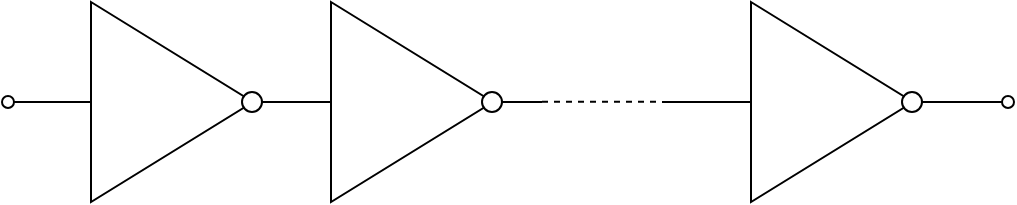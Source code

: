 <mxfile version="23.1.5" type="device">
  <diagram name="ページ1" id="39H1uIZzQWtCZ264xKXX">
    <mxGraphModel dx="1195" dy="697" grid="1" gridSize="10" guides="1" tooltips="1" connect="1" arrows="1" fold="1" page="1" pageScale="1" pageWidth="1169" pageHeight="827" math="1" shadow="0">
      <root>
        <mxCell id="0" />
        <mxCell id="1" parent="0" />
        <mxCell id="4zZAviONTW99D36KNYWT-3" value="" style="group" vertex="1" connectable="0" parent="1">
          <mxGeometry x="360" y="310" width="90" height="100" as="geometry" />
        </mxCell>
        <mxCell id="4zZAviONTW99D36KNYWT-1" value="" style="verticalLabelPosition=bottom;shadow=0;dashed=0;align=center;html=1;verticalAlign=top;shape=mxgraph.electrical.abstract.amplifier;" vertex="1" parent="4zZAviONTW99D36KNYWT-3">
          <mxGeometry width="90" height="100" as="geometry" />
        </mxCell>
        <mxCell id="4zZAviONTW99D36KNYWT-2" value="" style="ellipse;whiteSpace=wrap;html=1;aspect=fixed;" vertex="1" parent="4zZAviONTW99D36KNYWT-3">
          <mxGeometry x="80" y="45" width="10" height="10" as="geometry" />
        </mxCell>
        <mxCell id="4zZAviONTW99D36KNYWT-4" value="" style="group" vertex="1" connectable="0" parent="1">
          <mxGeometry x="480" y="310" width="90" height="100" as="geometry" />
        </mxCell>
        <mxCell id="4zZAviONTW99D36KNYWT-5" value="" style="verticalLabelPosition=bottom;shadow=0;dashed=0;align=center;html=1;verticalAlign=top;shape=mxgraph.electrical.abstract.amplifier;" vertex="1" parent="4zZAviONTW99D36KNYWT-4">
          <mxGeometry width="90" height="100" as="geometry" />
        </mxCell>
        <mxCell id="4zZAviONTW99D36KNYWT-12" style="edgeStyle=orthogonalEdgeStyle;rounded=0;orthogonalLoop=1;jettySize=auto;html=1;exitX=1;exitY=0.5;exitDx=0;exitDy=0;strokeColor=default;align=center;verticalAlign=middle;fontFamily=Helvetica;fontSize=11;fontColor=default;labelBackgroundColor=default;endArrow=none;endFill=0;" edge="1" parent="4zZAviONTW99D36KNYWT-4" source="4zZAviONTW99D36KNYWT-6">
          <mxGeometry relative="1" as="geometry">
            <mxPoint x="110" y="49.954" as="targetPoint" />
          </mxGeometry>
        </mxCell>
        <mxCell id="4zZAviONTW99D36KNYWT-6" value="" style="ellipse;whiteSpace=wrap;html=1;aspect=fixed;" vertex="1" parent="4zZAviONTW99D36KNYWT-4">
          <mxGeometry x="80" y="45" width="10" height="10" as="geometry" />
        </mxCell>
        <mxCell id="4zZAviONTW99D36KNYWT-7" value="" style="group" vertex="1" connectable="0" parent="1">
          <mxGeometry x="690" y="310" width="90" height="100" as="geometry" />
        </mxCell>
        <mxCell id="4zZAviONTW99D36KNYWT-14" style="edgeStyle=orthogonalEdgeStyle;rounded=0;orthogonalLoop=1;jettySize=auto;html=1;exitX=0;exitY=0.5;exitDx=0;exitDy=0;exitPerimeter=0;strokeColor=default;align=center;verticalAlign=middle;fontFamily=Helvetica;fontSize=11;fontColor=default;labelBackgroundColor=default;endArrow=none;endFill=0;" edge="1" parent="4zZAviONTW99D36KNYWT-7" source="4zZAviONTW99D36KNYWT-8">
          <mxGeometry relative="1" as="geometry">
            <mxPoint x="-40.0" y="49.954" as="targetPoint" />
          </mxGeometry>
        </mxCell>
        <mxCell id="4zZAviONTW99D36KNYWT-8" value="" style="verticalLabelPosition=bottom;shadow=0;dashed=0;align=center;html=1;verticalAlign=top;shape=mxgraph.electrical.abstract.amplifier;" vertex="1" parent="4zZAviONTW99D36KNYWT-7">
          <mxGeometry width="90" height="100" as="geometry" />
        </mxCell>
        <mxCell id="4zZAviONTW99D36KNYWT-9" value="" style="ellipse;whiteSpace=wrap;html=1;aspect=fixed;" vertex="1" parent="4zZAviONTW99D36KNYWT-7">
          <mxGeometry x="80" y="45" width="10" height="10" as="geometry" />
        </mxCell>
        <mxCell id="4zZAviONTW99D36KNYWT-10" style="edgeStyle=orthogonalEdgeStyle;rounded=0;orthogonalLoop=1;jettySize=auto;html=1;exitX=1;exitY=0.5;exitDx=0;exitDy=0;entryX=0;entryY=0.5;entryDx=0;entryDy=0;entryPerimeter=0;endArrow=none;endFill=0;" edge="1" parent="1" source="4zZAviONTW99D36KNYWT-2" target="4zZAviONTW99D36KNYWT-5">
          <mxGeometry relative="1" as="geometry" />
        </mxCell>
        <mxCell id="4zZAviONTW99D36KNYWT-13" value="" style="endArrow=none;dashed=1;html=1;rounded=0;strokeColor=default;align=center;verticalAlign=middle;fontFamily=Helvetica;fontSize=11;fontColor=default;labelBackgroundColor=default;edgeStyle=orthogonalEdgeStyle;" edge="1" parent="1">
          <mxGeometry width="50" height="50" relative="1" as="geometry">
            <mxPoint x="590" y="359.89" as="sourcePoint" />
            <mxPoint x="650" y="359.89" as="targetPoint" />
          </mxGeometry>
        </mxCell>
        <mxCell id="4zZAviONTW99D36KNYWT-15" value="" style="verticalLabelPosition=bottom;shadow=0;dashed=0;align=center;html=1;verticalAlign=top;strokeWidth=1;shape=ellipse;perimeter=ellipsePerimeter;fontFamily=Helvetica;fontSize=11;fontColor=default;aspect=fixed;labelBackgroundColor=default;" vertex="1" parent="1">
          <mxGeometry x="320" y="357.0" width="6" height="6" as="geometry" />
        </mxCell>
        <mxCell id="4zZAviONTW99D36KNYWT-16" value="" style="verticalLabelPosition=bottom;shadow=0;dashed=0;align=center;html=1;verticalAlign=top;strokeWidth=1;shape=ellipse;perimeter=ellipsePerimeter;fontFamily=Helvetica;fontSize=11;fontColor=default;aspect=fixed;labelBackgroundColor=default;" vertex="1" parent="1">
          <mxGeometry x="820" y="357.0" width="6" height="6" as="geometry" />
        </mxCell>
        <mxCell id="4zZAviONTW99D36KNYWT-17" style="edgeStyle=orthogonalEdgeStyle;rounded=0;orthogonalLoop=1;jettySize=auto;html=1;exitX=0;exitY=0.5;exitDx=0;exitDy=0;exitPerimeter=0;entryX=1;entryY=0.5;entryDx=0;entryDy=0;strokeColor=default;align=center;verticalAlign=middle;fontFamily=Helvetica;fontSize=11;fontColor=default;labelBackgroundColor=default;endArrow=none;endFill=0;" edge="1" parent="1" source="4zZAviONTW99D36KNYWT-1" target="4zZAviONTW99D36KNYWT-15">
          <mxGeometry relative="1" as="geometry" />
        </mxCell>
        <mxCell id="4zZAviONTW99D36KNYWT-18" style="edgeStyle=orthogonalEdgeStyle;rounded=0;orthogonalLoop=1;jettySize=auto;html=1;exitX=1;exitY=0.5;exitDx=0;exitDy=0;entryX=0;entryY=0.5;entryDx=0;entryDy=0;strokeColor=default;align=center;verticalAlign=middle;fontFamily=Helvetica;fontSize=11;fontColor=default;labelBackgroundColor=default;endArrow=none;endFill=0;" edge="1" parent="1" source="4zZAviONTW99D36KNYWT-9" target="4zZAviONTW99D36KNYWT-16">
          <mxGeometry relative="1" as="geometry" />
        </mxCell>
      </root>
    </mxGraphModel>
  </diagram>
</mxfile>
